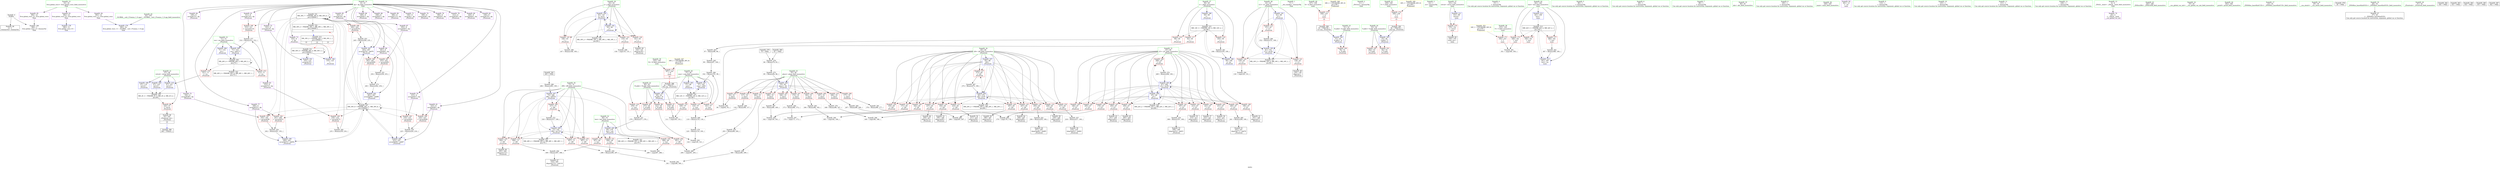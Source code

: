 digraph "SVFG" {
	label="SVFG";

	Node0x55ecd481b720 [shape=record,color=grey,label="{NodeID: 0\nNullPtr}"];
	Node0x55ecd481b720 -> Node0x55ecd4838600[style=solid];
	Node0x55ecd481b720 -> Node0x55ecd4841450[style=solid];
	Node0x55ecd4849830 [shape=record,color=grey,label="{NodeID: 277\n314 = Binary(313, 312, )\n}"];
	Node0x55ecd4849830 -> Node0x55ecd483cc80[style=solid];
	Node0x55ecd483c120 [shape=record,color=blue,label="{NodeID: 194\n63\<--147\nj\<--inc21\n_Z5solveiii\n}"];
	Node0x55ecd483c120 -> Node0x55ecd483e5a0[style=dashed];
	Node0x55ecd483c120 -> Node0x55ecd483e670[style=dashed];
	Node0x55ecd483c120 -> Node0x55ecd483e740[style=dashed];
	Node0x55ecd483c120 -> Node0x55ecd483bf80[style=dashed];
	Node0x55ecd483c120 -> Node0x55ecd483c120[style=dashed];
	Node0x55ecd483c120 -> Node0x55ecd485bbe0[style=dashed];
	Node0x55ecd4839460 [shape=record,color=red,label="{NodeID: 111\n292\<--55\n\<--place\n_Z5solveiii\n}"];
	Node0x55ecd4839460 -> Node0x55ecd4845fa0[style=solid];
	Node0x55ecd4837730 [shape=record,color=green,label="{NodeID: 28\n61\<--62\ni11\<--i11_field_insensitive\n_Z5solveiii\n}"];
	Node0x55ecd4837730 -> Node0x55ecd483e330[style=solid];
	Node0x55ecd4837730 -> Node0x55ecd483e400[style=solid];
	Node0x55ecd4837730 -> Node0x55ecd483e4d0[style=solid];
	Node0x55ecd4837730 -> Node0x55ecd4841d70[style=solid];
	Node0x55ecd4837730 -> Node0x55ecd483c1f0[style=solid];
	Node0x55ecd4873240 [shape=record,color=black,label="{NodeID: 388\n44 = PHI(357, )\n0th arg _Z5solveiii }"];
	Node0x55ecd4873240 -> Node0x55ecd4841550[style=solid];
	Node0x55ecd483f2a0 [shape=record,color=red,label="{NodeID: 139\n176\<--67\n\<--j31\n_Z5solveiii\n}"];
	Node0x55ecd483f2a0 -> Node0x55ecd484b930[style=solid];
	Node0x55ecd4839ea0 [shape=record,color=black,label="{NodeID: 56\n219\<--218\nidxprom63\<--add62\n_Z5solveiii\n}"];
	Node0x55ecd4845fa0 [shape=record,color=grey,label="{NodeID: 250\n293 = Binary(86, 292, )\n}"];
	Node0x55ecd4845fa0 -> Node0x55ecd484aa30[style=solid];
	Node0x55ecd4840960 [shape=record,color=red,label="{NodeID: 167\n253\<--252\n\<--arrayidx83\n_Z5solveiii\n}"];
	Node0x55ecd4840960 -> Node0x55ecd483cfd0[style=solid];
	Node0x55ecd483b560 [shape=record,color=purple,label="{NodeID: 84\n239\<--8\narrayidx75\<--dp\n_Z5solveiii\n}"];
	Node0x55ecd4815190 [shape=record,color=green,label="{NodeID: 1\n7\<--1\n__dso_handle\<--dummyObj\nGlob }"];
	Node0x55ecd48499b0 [shape=record,color=grey,label="{NodeID: 278\n84 = Binary(79, 83, )\n}"];
	Node0x55ecd48499b0 -> Node0x55ecd4849530[style=solid];
	Node0x55ecd483c1f0 [shape=record,color=blue,label="{NodeID: 195\n61\<--152\ni11\<--inc24\n_Z5solveiii\n}"];
	Node0x55ecd483c1f0 -> Node0x55ecd483e330[style=dashed];
	Node0x55ecd483c1f0 -> Node0x55ecd483e400[style=dashed];
	Node0x55ecd483c1f0 -> Node0x55ecd483e4d0[style=dashed];
	Node0x55ecd483c1f0 -> Node0x55ecd483c1f0[style=dashed];
	Node0x55ecd483c1f0 -> Node0x55ecd485aed0[style=dashed];
	Node0x55ecd4839530 [shape=record,color=red,label="{NodeID: 112\n299\<--55\n\<--place\n_Z5solveiii\n}"];
	Node0x55ecd4839530 -> Node0x55ecd483da50[style=solid];
	Node0x55ecd4837800 [shape=record,color=green,label="{NodeID: 29\n63\<--64\nj\<--j_field_insensitive\n_Z5solveiii\n}"];
	Node0x55ecd4837800 -> Node0x55ecd483e5a0[style=solid];
	Node0x55ecd4837800 -> Node0x55ecd483e670[style=solid];
	Node0x55ecd4837800 -> Node0x55ecd483e740[style=solid];
	Node0x55ecd4837800 -> Node0x55ecd483bf80[style=solid];
	Node0x55ecd4837800 -> Node0x55ecd483c120[style=solid];
	Node0x55ecd4873370 [shape=record,color=black,label="{NodeID: 389\n45 = PHI(358, )\n1st arg _Z5solveiii }"];
	Node0x55ecd4873370 -> Node0x55ecd4841620[style=solid];
	Node0x55ecd483f370 [shape=record,color=red,label="{NodeID: 140\n190\<--67\n\<--j31\n_Z5solveiii\n}"];
	Node0x55ecd483f370 -> Node0x55ecd4839a90[style=solid];
	Node0x55ecd4839f70 [shape=record,color=black,label="{NodeID: 57\n222\<--221\nidxprom65\<--\n_Z5solveiii\n}"];
	Node0x55ecd483cfd0 [shape=record,color=grey,label="{NodeID: 251\n254 = Binary(236, 253, )\n}"];
	Node0x55ecd483cfd0 -> Node0x55ecd4849230[style=solid];
	Node0x55ecd4840a30 [shape=record,color=red,label="{NodeID: 168\n262\<--261\n\<--arrayidx89\n_Z5solveiii\n}"];
	Node0x55ecd4840a30 -> Node0x55ecd4849230[style=solid];
	Node0x55ecd483b630 [shape=record,color=purple,label="{NodeID: 85\n243\<--8\narrayidx78\<--dp\n_Z5solveiii\n}"];
	Node0x55ecd483b630 -> Node0x55ecd4840890[style=solid];
	Node0x55ecd483b630 -> Node0x55ecd483c6d0[style=solid];
	Node0x55ecd4815530 [shape=record,color=green,label="{NodeID: 2\n11\<--1\n_ZSt3cin\<--dummyObj\nGlob }"];
	Node0x55ecd4849b30 [shape=record,color=grey,label="{NodeID: 279\n198 = Binary(197, 100, )\n}"];
	Node0x55ecd4849b30 -> Node0x55ecd4839c30[style=solid];
	Node0x55ecd483c2c0 [shape=record,color=blue,label="{NodeID: 196\n155\<--125\n\<--\n_Z5solveiii\n}"];
	Node0x55ecd483c2c0 -> Node0x55ecd485f8d0[style=dashed];
	Node0x55ecd4839600 [shape=record,color=red,label="{NodeID: 113\n101\<--57\n\<--sum\n_Z5solveiii\n}"];
	Node0x55ecd4839600 -> Node0x55ecd48487b0[style=solid];
	Node0x55ecd48378d0 [shape=record,color=green,label="{NodeID: 30\n65\<--66\ni26\<--i26_field_insensitive\n_Z5solveiii\n}"];
	Node0x55ecd48378d0 -> Node0x55ecd483e810[style=solid];
	Node0x55ecd48378d0 -> Node0x55ecd483e8e0[style=solid];
	Node0x55ecd48378d0 -> Node0x55ecd483e9b0[style=solid];
	Node0x55ecd48378d0 -> Node0x55ecd483ea80[style=solid];
	Node0x55ecd48378d0 -> Node0x55ecd483eb50[style=solid];
	Node0x55ecd48378d0 -> Node0x55ecd483ec20[style=solid];
	Node0x55ecd48378d0 -> Node0x55ecd483ecf0[style=solid];
	Node0x55ecd48378d0 -> Node0x55ecd483edc0[style=solid];
	Node0x55ecd48378d0 -> Node0x55ecd483ee90[style=solid];
	Node0x55ecd48378d0 -> Node0x55ecd483ef60[style=solid];
	Node0x55ecd48378d0 -> Node0x55ecd483f030[style=solid];
	Node0x55ecd48378d0 -> Node0x55ecd483f100[style=solid];
	Node0x55ecd48378d0 -> Node0x55ecd483c390[style=solid];
	Node0x55ecd48378d0 -> Node0x55ecd483c940[style=solid];
	Node0x55ecd48734b0 [shape=record,color=black,label="{NodeID: 390\n46 = PHI(359, )\n2nd arg _Z5solveiii }"];
	Node0x55ecd48734b0 -> Node0x55ecd48416f0[style=solid];
	Node0x55ecd483f440 [shape=record,color=red,label="{NodeID: 141\n197\<--67\n\<--j31\n_Z5solveiii\n}"];
	Node0x55ecd483f440 -> Node0x55ecd4849b30[style=solid];
	Node0x55ecd483a040 [shape=record,color=black,label="{NodeID: 58\n229\<--228\nidxprom69\<--\n_Z5solveiii\n}"];
	Node0x55ecd483d150 [shape=record,color=grey,label="{NodeID: 252\n256 = Binary(255, 100, )\n}"];
	Node0x55ecd483d150 -> Node0x55ecd483a520[style=solid];
	Node0x55ecd4840b00 [shape=record,color=red,label="{NodeID: 169\n312\<--311\n\<--arrayidx116\n_Z5solveiii\n}"];
	Node0x55ecd4840b00 -> Node0x55ecd4849830[style=solid];
	Node0x55ecd483b700 [shape=record,color=purple,label="{NodeID: 86\n249\<--8\narrayidx81\<--dp\n_Z5solveiii\n}"];
	Node0x55ecd481acc0 [shape=record,color=green,label="{NodeID: 3\n12\<--1\n.str\<--dummyObj\nGlob }"];
	Node0x55ecd4849cb0 [shape=record,color=grey,label="{NodeID: 280\n284 = Binary(283, 100, )\n}"];
	Node0x55ecd4849cb0 -> Node0x55ecd483cbb0[style=solid];
	Node0x55ecd483c390 [shape=record,color=blue,label="{NodeID: 197\n65\<--89\ni26\<--\n_Z5solveiii\n}"];
	Node0x55ecd483c390 -> Node0x55ecd483e810[style=dashed];
	Node0x55ecd483c390 -> Node0x55ecd483e8e0[style=dashed];
	Node0x55ecd483c390 -> Node0x55ecd483e9b0[style=dashed];
	Node0x55ecd483c390 -> Node0x55ecd483ea80[style=dashed];
	Node0x55ecd483c390 -> Node0x55ecd483eb50[style=dashed];
	Node0x55ecd483c390 -> Node0x55ecd483ec20[style=dashed];
	Node0x55ecd483c390 -> Node0x55ecd483ecf0[style=dashed];
	Node0x55ecd483c390 -> Node0x55ecd483edc0[style=dashed];
	Node0x55ecd483c390 -> Node0x55ecd483ee90[style=dashed];
	Node0x55ecd483c390 -> Node0x55ecd483ef60[style=dashed];
	Node0x55ecd483c390 -> Node0x55ecd483f030[style=dashed];
	Node0x55ecd483c390 -> Node0x55ecd483f100[style=dashed];
	Node0x55ecd483c390 -> Node0x55ecd483c940[style=dashed];
	Node0x55ecd483c390 -> Node0x55ecd485bcd0[style=dashed];
	Node0x55ecd48396d0 [shape=record,color=red,label="{NodeID: 114\n109\<--57\n\<--sum\n_Z5solveiii\n}"];
	Node0x55ecd48396d0 -> Node0x55ecd484ad30[style=solid];
	Node0x55ecd48379a0 [shape=record,color=green,label="{NodeID: 31\n67\<--68\nj31\<--j31_field_insensitive\n_Z5solveiii\n}"];
	Node0x55ecd48379a0 -> Node0x55ecd483f1d0[style=solid];
	Node0x55ecd48379a0 -> Node0x55ecd483f2a0[style=solid];
	Node0x55ecd48379a0 -> Node0x55ecd483f370[style=solid];
	Node0x55ecd48379a0 -> Node0x55ecd483f440[style=solid];
	Node0x55ecd48379a0 -> Node0x55ecd483f510[style=solid];
	Node0x55ecd48379a0 -> Node0x55ecd483f5e0[style=solid];
	Node0x55ecd48379a0 -> Node0x55ecd483f6b0[style=solid];
	Node0x55ecd48379a0 -> Node0x55ecd483f780[style=solid];
	Node0x55ecd48379a0 -> Node0x55ecd483f850[style=solid];
	Node0x55ecd48379a0 -> Node0x55ecd483f920[style=solid];
	Node0x55ecd48379a0 -> Node0x55ecd483f9f0[style=solid];
	Node0x55ecd48379a0 -> Node0x55ecd483fac0[style=solid];
	Node0x55ecd48379a0 -> Node0x55ecd483c460[style=solid];
	Node0x55ecd48379a0 -> Node0x55ecd483c870[style=solid];
	Node0x55ecd483f510 [shape=record,color=red,label="{NodeID: 142\n205\<--67\n\<--j31\n_Z5solveiii\n}"];
	Node0x55ecd483f510 -> Node0x55ecd484a8b0[style=solid];
	Node0x55ecd483a110 [shape=record,color=black,label="{NodeID: 59\n232\<--231\nidxprom71\<--\n_Z5solveiii\n}"];
	Node0x55ecd483d2d0 [shape=record,color=grey,label="{NodeID: 253\n245 = Binary(244, 235, )\n}"];
	Node0x55ecd483d2d0 -> Node0x55ecd483c6d0[style=solid];
	Node0x55ecd4840bd0 [shape=record,color=red,label="{NodeID: 170\n370\<--331\n\<--retval\nmain\n}"];
	Node0x55ecd4840bd0 -> Node0x55ecd483a930[style=solid];
	Node0x55ecd483b7d0 [shape=record,color=purple,label="{NodeID: 87\n252\<--8\narrayidx83\<--dp\n_Z5solveiii\n}"];
	Node0x55ecd483b7d0 -> Node0x55ecd4840960[style=solid];
	Node0x55ecd481a5b0 [shape=record,color=green,label="{NodeID: 4\n15\<--1\n\<--dummyObj\nCan only get source location for instruction, argument, global var or function.}"];
	Node0x55ecd4849e30 [shape=record,color=grey,label="{NodeID: 281\n178 = Binary(86, 177, )\n}"];
	Node0x55ecd4849e30 -> Node0x55ecd484b930[style=solid];
	Node0x55ecd483c460 [shape=record,color=blue,label="{NodeID: 198\n67\<--89\nj31\<--\n_Z5solveiii\n}"];
	Node0x55ecd483c460 -> Node0x55ecd483f1d0[style=dashed];
	Node0x55ecd483c460 -> Node0x55ecd483f2a0[style=dashed];
	Node0x55ecd483c460 -> Node0x55ecd483f370[style=dashed];
	Node0x55ecd483c460 -> Node0x55ecd483f440[style=dashed];
	Node0x55ecd483c460 -> Node0x55ecd483f510[style=dashed];
	Node0x55ecd483c460 -> Node0x55ecd483f5e0[style=dashed];
	Node0x55ecd483c460 -> Node0x55ecd483f6b0[style=dashed];
	Node0x55ecd483c460 -> Node0x55ecd483f780[style=dashed];
	Node0x55ecd483c460 -> Node0x55ecd483f850[style=dashed];
	Node0x55ecd483c460 -> Node0x55ecd483f920[style=dashed];
	Node0x55ecd483c460 -> Node0x55ecd483f9f0[style=dashed];
	Node0x55ecd483c460 -> Node0x55ecd483fac0[style=dashed];
	Node0x55ecd483c460 -> Node0x55ecd483c460[style=dashed];
	Node0x55ecd483c460 -> Node0x55ecd483c870[style=dashed];
	Node0x55ecd483c460 -> Node0x55ecd485c1d0[style=dashed];
	Node0x55ecd483dfa0 [shape=record,color=red,label="{NodeID: 115\n116\<--57\n\<--sum\n_Z5solveiii\n}"];
	Node0x55ecd483dfa0 -> Node0x55ecd4848ab0[style=solid];
	Node0x55ecd4837a70 [shape=record,color=green,label="{NodeID: 32\n69\<--70\nlest\<--lest_field_insensitive\n_Z5solveiii\n}"];
	Node0x55ecd4837a70 -> Node0x55ecd483fb90[style=solid];
	Node0x55ecd4837a70 -> Node0x55ecd483fc60[style=solid];
	Node0x55ecd4837a70 -> Node0x55ecd483fd30[style=solid];
	Node0x55ecd4837a70 -> Node0x55ecd483ca10[style=solid];
	Node0x55ecd483f5e0 [shape=record,color=red,label="{NodeID: 143\n213\<--67\n\<--j31\n_Z5solveiii\n}"];
	Node0x55ecd483f5e0 -> Node0x55ecd4839dd0[style=solid];
	Node0x55ecd483a1e0 [shape=record,color=black,label="{NodeID: 60\n238\<--237\nidxprom74\<--\n_Z5solveiii\n}"];
	Node0x55ecd483d450 [shape=record,color=grey,label="{NodeID: 254\n202 = Binary(201, 193, )\n}"];
	Node0x55ecd483d450 -> Node0x55ecd483c530[style=solid];
	Node0x55ecd4840ca0 [shape=record,color=red,label="{NodeID: 171\n350\<--333\n\<--T\nmain\n}"];
	Node0x55ecd4840ca0 -> Node0x55ecd484bc30[style=solid];
	Node0x55ecd483b8a0 [shape=record,color=purple,label="{NodeID: 88\n258\<--8\narrayidx87\<--dp\n_Z5solveiii\n}"];
	Node0x55ecd481a640 [shape=record,color=green,label="{NodeID: 5\n86\<--1\n\<--dummyObj\nCan only get source location for instruction, argument, global var or function.}"];
	Node0x55ecd4849fb0 [shape=record,color=grey,label="{NodeID: 282\n235 = Binary(236, 234, )\n}"];
	Node0x55ecd4849fb0 -> Node0x55ecd483d2d0[style=solid];
	Node0x55ecd483c530 [shape=record,color=blue,label="{NodeID: 199\n200\<--202\narrayidx53\<--add54\n_Z5solveiii\n}"];
	Node0x55ecd483c530 -> Node0x55ecd485e4d0[style=dashed];
	Node0x55ecd483e030 [shape=record,color=red,label="{NodeID: 116\n278\<--57\n\<--sum\n_Z5solveiii\n}"];
	Node0x55ecd483e030 -> Node0x55ecd4848f30[style=solid];
	Node0x55ecd4837b40 [shape=record,color=green,label="{NodeID: 33\n71\<--72\nres\<--res_field_insensitive\n_Z5solveiii\n}"];
	Node0x55ecd4837b40 -> Node0x55ecd483fe00[style=solid];
	Node0x55ecd4837b40 -> Node0x55ecd483fed0[style=solid];
	Node0x55ecd4837b40 -> Node0x55ecd483cae0[style=solid];
	Node0x55ecd4837b40 -> Node0x55ecd483cc80[style=solid];
	Node0x55ecd483f6b0 [shape=record,color=red,label="{NodeID: 144\n221\<--67\n\<--j31\n_Z5solveiii\n}"];
	Node0x55ecd483f6b0 -> Node0x55ecd4839f70[style=solid];
	Node0x55ecd483a2b0 [shape=record,color=black,label="{NodeID: 61\n242\<--241\nidxprom77\<--add76\n_Z5solveiii\n}"];
	Node0x55ecd483d5d0 [shape=record,color=grey,label="{NodeID: 255\n225 = Binary(224, 216, )\n}"];
	Node0x55ecd483d5d0 -> Node0x55ecd483c600[style=solid];
	Node0x55ecd4840d70 [shape=record,color=red,label="{NodeID: 172\n357\<--335\n\<--N\nmain\n|{<s0>10}}"];
	Node0x55ecd4840d70:s0 -> Node0x55ecd4873240[style=solid,color=red];
	Node0x55ecd483b970 [shape=record,color=purple,label="{NodeID: 89\n261\<--8\narrayidx89\<--dp\n_Z5solveiii\n}"];
	Node0x55ecd483b970 -> Node0x55ecd4840a30[style=solid];
	Node0x55ecd483b970 -> Node0x55ecd483c7a0[style=solid];
	Node0x55ecd481b110 [shape=record,color=green,label="{NodeID: 6\n89\<--1\n\<--dummyObj\nCan only get source location for instruction, argument, global var or function.}"];
	Node0x55ecd484a130 [shape=record,color=grey,label="{NodeID: 283\n184 = Binary(86, 183, )\n}"];
	Node0x55ecd484a130 -> Node0x55ecd484bab0[style=solid];
	Node0x55ecd483c600 [shape=record,color=blue,label="{NodeID: 200\n223\<--225\narrayidx66\<--add67\n_Z5solveiii\n}"];
	Node0x55ecd483c600 -> Node0x55ecd485e4d0[style=dashed];
	Node0x55ecd483e0c0 [shape=record,color=red,label="{NodeID: 117\n92\<--59\n\<--i\n_Z5solveiii\n}"];
	Node0x55ecd483e0c0 -> Node0x55ecd484b330[style=solid];
	Node0x55ecd4837c10 [shape=record,color=green,label="{NodeID: 34\n73\<--74\ni99\<--i99_field_insensitive\n_Z5solveiii\n}"];
	Node0x55ecd4837c10 -> Node0x55ecd483ffa0[style=solid];
	Node0x55ecd4837c10 -> Node0x55ecd4840070[style=solid];
	Node0x55ecd4837c10 -> Node0x55ecd4840140[style=solid];
	Node0x55ecd4837c10 -> Node0x55ecd4840210[style=solid];
	Node0x55ecd4837c10 -> Node0x55ecd48402e0[style=solid];
	Node0x55ecd4837c10 -> Node0x55ecd48403b0[style=solid];
	Node0x55ecd4837c10 -> Node0x55ecd483cbb0[style=solid];
	Node0x55ecd4837c10 -> Node0x55ecd483cd50[style=solid];
	Node0x55ecd48590d0 [shape=record,color=black,label="{NodeID: 311\nMR_30V_4 = PHI(MR_30V_5, MR_30V_3, )\npts\{100000 \}\n}"];
	Node0x55ecd48590d0 -> Node0x55ecd483c050[style=dashed];
	Node0x55ecd48590d0 -> Node0x55ecd483c2c0[style=dashed];
	Node0x55ecd48590d0 -> Node0x55ecd48590d0[style=dashed];
	Node0x55ecd483f780 [shape=record,color=red,label="{NodeID: 145\n231\<--67\n\<--j31\n_Z5solveiii\n}"];
	Node0x55ecd483f780 -> Node0x55ecd483a110[style=solid];
	Node0x55ecd483a380 [shape=record,color=black,label="{NodeID: 62\n248\<--247\nidxprom80\<--\n_Z5solveiii\n}"];
	Node0x55ecd483d750 [shape=record,color=grey,label="{NodeID: 256\n309 = Binary(307, 308, )\n}"];
	Node0x55ecd483d750 -> Node0x55ecd483a790[style=solid];
	Node0x55ecd4840e40 [shape=record,color=red,label="{NodeID: 173\n358\<--337\n\<--X\nmain\n|{<s0>10}}"];
	Node0x55ecd4840e40:s0 -> Node0x55ecd4873370[style=solid,color=red];
	Node0x55ecd483ba40 [shape=record,color=purple,label="{NodeID: 90\n306\<--8\narrayidx113\<--dp\n_Z5solveiii\n}"];
	Node0x55ecd481b1a0 [shape=record,color=green,label="{NodeID: 7\n98\<--1\n\<--dummyObj\nCan only get source location for instruction, argument, global var or function.}"];
	Node0x55ecd484a2b0 [shape=record,color=grey,label="{NodeID: 284\n152 = Binary(151, 100, )\n}"];
	Node0x55ecd484a2b0 -> Node0x55ecd483c1f0[style=solid];
	Node0x55ecd483c6d0 [shape=record,color=blue,label="{NodeID: 201\n243\<--245\narrayidx78\<--add79\n_Z5solveiii\n}"];
	Node0x55ecd483c6d0 -> Node0x55ecd4840960[style=dashed];
	Node0x55ecd483c6d0 -> Node0x55ecd4840a30[style=dashed];
	Node0x55ecd483c6d0 -> Node0x55ecd483c7a0[style=dashed];
	Node0x55ecd483e190 [shape=record,color=red,label="{NodeID: 118\n96\<--59\n\<--i\n_Z5solveiii\n}"];
	Node0x55ecd483e190 -> Node0x55ecd4848330[style=solid];
	Node0x55ecd4837ce0 [shape=record,color=green,label="{NodeID: 35\n80\<--81\nabs\<--abs_field_insensitive\n}"];
	Node0x55ecd48595d0 [shape=record,color=black,label="{NodeID: 312\nMR_30V_2 = PHI(MR_30V_3, MR_30V_1, )\npts\{100000 \}\n|{<s0>10|<s1>10|<s2>10}}"];
	Node0x55ecd48595d0:s0 -> Node0x55ecd483c2c0[style=dashed,color=red];
	Node0x55ecd48595d0:s1 -> Node0x55ecd48590d0[style=dashed,color=red];
	Node0x55ecd48595d0:s2 -> Node0x55ecd485d5d0[style=dashed,color=red];
	Node0x55ecd483f850 [shape=record,color=red,label="{NodeID: 146\n240\<--67\n\<--j31\n_Z5solveiii\n}"];
	Node0x55ecd483f850 -> Node0x55ecd484a430[style=solid];
	Node0x55ecd483a450 [shape=record,color=black,label="{NodeID: 63\n251\<--250\nidxprom82\<--\n_Z5solveiii\n}"];
	Node0x55ecd483d8d0 [shape=record,color=grey,label="{NodeID: 257\n218 = Binary(217, 100, )\n}"];
	Node0x55ecd483d8d0 -> Node0x55ecd4839ea0[style=solid];
	Node0x55ecd4840f10 [shape=record,color=red,label="{NodeID: 174\n359\<--339\n\<--Y\nmain\n|{<s0>10}}"];
	Node0x55ecd4840f10:s0 -> Node0x55ecd48734b0[style=solid,color=red];
	Node0x55ecd483bb10 [shape=record,color=purple,label="{NodeID: 91\n311\<--8\narrayidx116\<--dp\n_Z5solveiii\n}"];
	Node0x55ecd483bb10 -> Node0x55ecd4840b00[style=solid];
	Node0x55ecd4815370 [shape=record,color=green,label="{NodeID: 8\n100\<--1\n\<--dummyObj\nCan only get source location for instruction, argument, global var or function.}"];
	Node0x55ecd484a430 [shape=record,color=grey,label="{NodeID: 285\n241 = Binary(240, 100, )\n}"];
	Node0x55ecd484a430 -> Node0x55ecd483a2b0[style=solid];
	Node0x55ecd483c7a0 [shape=record,color=blue,label="{NodeID: 202\n261\<--263\narrayidx89\<--add90\n_Z5solveiii\n}"];
	Node0x55ecd483c7a0 -> Node0x55ecd485e4d0[style=dashed];
	Node0x55ecd483e260 [shape=record,color=red,label="{NodeID: 119\n105\<--59\n\<--i\n_Z5solveiii\n}"];
	Node0x55ecd483e260 -> Node0x55ecd483ded0[style=solid];
	Node0x55ecd4837db0 [shape=record,color=green,label="{NodeID: 36\n328\<--329\nmain\<--main_field_insensitive\n}"];
	Node0x55ecd4859ad0 [shape=record,color=black,label="{NodeID: 313\nMR_42V_3 = PHI(MR_42V_4, MR_42V_2, )\npts\{342 \}\n}"];
	Node0x55ecd4859ad0 -> Node0x55ecd4840fe0[style=dashed];
	Node0x55ecd4859ad0 -> Node0x55ecd48410b0[style=dashed];
	Node0x55ecd4859ad0 -> Node0x55ecd4841180[style=dashed];
	Node0x55ecd4859ad0 -> Node0x55ecd4843f60[style=dashed];
	Node0x55ecd483f920 [shape=record,color=red,label="{NodeID: 147\n250\<--67\n\<--j31\n_Z5solveiii\n}"];
	Node0x55ecd483f920 -> Node0x55ecd483a450[style=solid];
	Node0x55ecd483a520 [shape=record,color=black,label="{NodeID: 64\n257\<--256\nidxprom86\<--add85\n_Z5solveiii\n}"];
	Node0x55ecd483da50 [shape=record,color=grey,label="{NodeID: 258\n300 = Binary(86, 299, )\n}"];
	Node0x55ecd483da50 -> Node0x55ecd484aeb0[style=solid];
	Node0x55ecd4840fe0 [shape=record,color=red,label="{NodeID: 175\n349\<--341\n\<--test\nmain\n}"];
	Node0x55ecd4840fe0 -> Node0x55ecd484bc30[style=solid];
	Node0x55ecd483bbe0 [shape=record,color=purple,label="{NodeID: 92\n361\<--12\n\<--.str\nmain\n}"];
	Node0x55ecd4815400 [shape=record,color=green,label="{NodeID: 9\n114\<--1\n\<--dummyObj\nCan only get source location for instruction, argument, global var or function.}"];
	Node0x55ecd484a5b0 [shape=record,color=grey,label="{NodeID: 286\n147 = Binary(146, 100, )\n}"];
	Node0x55ecd484a5b0 -> Node0x55ecd483c120[style=solid];
	Node0x55ecd483c870 [shape=record,color=blue,label="{NodeID: 203\n67\<--269\nj31\<--inc94\n_Z5solveiii\n}"];
	Node0x55ecd483c870 -> Node0x55ecd483f1d0[style=dashed];
	Node0x55ecd483c870 -> Node0x55ecd483f2a0[style=dashed];
	Node0x55ecd483c870 -> Node0x55ecd483f370[style=dashed];
	Node0x55ecd483c870 -> Node0x55ecd483f440[style=dashed];
	Node0x55ecd483c870 -> Node0x55ecd483f510[style=dashed];
	Node0x55ecd483c870 -> Node0x55ecd483f5e0[style=dashed];
	Node0x55ecd483c870 -> Node0x55ecd483f6b0[style=dashed];
	Node0x55ecd483c870 -> Node0x55ecd483f780[style=dashed];
	Node0x55ecd483c870 -> Node0x55ecd483f850[style=dashed];
	Node0x55ecd483c870 -> Node0x55ecd483f920[style=dashed];
	Node0x55ecd483c870 -> Node0x55ecd483f9f0[style=dashed];
	Node0x55ecd483c870 -> Node0x55ecd483fac0[style=dashed];
	Node0x55ecd483c870 -> Node0x55ecd483c460[style=dashed];
	Node0x55ecd483c870 -> Node0x55ecd483c870[style=dashed];
	Node0x55ecd483c870 -> Node0x55ecd485c1d0[style=dashed];
	Node0x55ecd483e330 [shape=record,color=red,label="{NodeID: 120\n129\<--61\n\<--i11\n_Z5solveiii\n}"];
	Node0x55ecd483e330 -> Node0x55ecd484b1b0[style=solid];
	Node0x55ecd4837e80 [shape=record,color=green,label="{NodeID: 37\n331\<--332\nretval\<--retval_field_insensitive\nmain\n}"];
	Node0x55ecd4837e80 -> Node0x55ecd4840bd0[style=solid];
	Node0x55ecd4837e80 -> Node0x55ecd483cef0[style=solid];
	Node0x55ecd4859fd0 [shape=record,color=black,label="{NodeID: 314\nMR_12V_3 = PHI(MR_12V_4, MR_12V_2, )\npts\{58 \}\n}"];
	Node0x55ecd4859fd0 -> Node0x55ecd4839600[style=dashed];
	Node0x55ecd4859fd0 -> Node0x55ecd48396d0[style=dashed];
	Node0x55ecd4859fd0 -> Node0x55ecd483dfa0[style=dashed];
	Node0x55ecd4859fd0 -> Node0x55ecd483e030[style=dashed];
	Node0x55ecd4859fd0 -> Node0x55ecd4841a30[style=dashed];
	Node0x55ecd483f9f0 [shape=record,color=red,label="{NodeID: 148\n259\<--67\n\<--j31\n_Z5solveiii\n}"];
	Node0x55ecd483f9f0 -> Node0x55ecd483a5f0[style=solid];
	Node0x55ecd483a5f0 [shape=record,color=black,label="{NodeID: 65\n260\<--259\nidxprom88\<--\n_Z5solveiii\n}"];
	Node0x55ecd483dbd0 [shape=record,color=grey,label="{NodeID: 259\n298 = Binary(296, 297, )\n}"];
	Node0x55ecd483dbd0 -> Node0x55ecd484aeb0[style=solid];
	Node0x55ecd48410b0 [shape=record,color=red,label="{NodeID: 176\n356\<--341\n\<--test\nmain\n}"];
	Node0x55ecd483bcb0 [shape=record,color=purple,label="{NodeID: 93\n382\<--14\nllvm.global_ctors_0\<--llvm.global_ctors\nGlob }"];
	Node0x55ecd483bcb0 -> Node0x55ecd4841250[style=solid];
	Node0x55ecd48195b0 [shape=record,color=green,label="{NodeID: 10\n125\<--1\n\<--dummyObj\nCan only get source location for instruction, argument, global var or function.}"];
	Node0x55ecd484a730 [shape=record,color=grey,label="{NodeID: 287\n161 = Binary(86, 160, )\n}"];
	Node0x55ecd484a730 -> Node0x55ecd484bdb0[style=solid];
	Node0x55ecd483c940 [shape=record,color=blue,label="{NodeID: 204\n65\<--274\ni26\<--inc97\n_Z5solveiii\n}"];
	Node0x55ecd483c940 -> Node0x55ecd483e810[style=dashed];
	Node0x55ecd483c940 -> Node0x55ecd483e8e0[style=dashed];
	Node0x55ecd483c940 -> Node0x55ecd483e9b0[style=dashed];
	Node0x55ecd483c940 -> Node0x55ecd483ea80[style=dashed];
	Node0x55ecd483c940 -> Node0x55ecd483eb50[style=dashed];
	Node0x55ecd483c940 -> Node0x55ecd483ec20[style=dashed];
	Node0x55ecd483c940 -> Node0x55ecd483ecf0[style=dashed];
	Node0x55ecd483c940 -> Node0x55ecd483edc0[style=dashed];
	Node0x55ecd483c940 -> Node0x55ecd483ee90[style=dashed];
	Node0x55ecd483c940 -> Node0x55ecd483ef60[style=dashed];
	Node0x55ecd483c940 -> Node0x55ecd483f030[style=dashed];
	Node0x55ecd483c940 -> Node0x55ecd483f100[style=dashed];
	Node0x55ecd483c940 -> Node0x55ecd483c940[style=dashed];
	Node0x55ecd483c940 -> Node0x55ecd485bcd0[style=dashed];
	Node0x55ecd483e400 [shape=record,color=red,label="{NodeID: 121\n138\<--61\n\<--i11\n_Z5solveiii\n}"];
	Node0x55ecd483e400 -> Node0x55ecd4839820[style=solid];
	Node0x55ecd4837f50 [shape=record,color=green,label="{NodeID: 38\n333\<--334\nT\<--T_field_insensitive\nmain\n}"];
	Node0x55ecd4837f50 -> Node0x55ecd4840ca0[style=solid];
	Node0x55ecd485a4d0 [shape=record,color=black,label="{NodeID: 315\nMR_14V_3 = PHI(MR_14V_4, MR_14V_2, )\npts\{60 \}\n}"];
	Node0x55ecd485a4d0 -> Node0x55ecd483e0c0[style=dashed];
	Node0x55ecd485a4d0 -> Node0x55ecd483e190[style=dashed];
	Node0x55ecd485a4d0 -> Node0x55ecd483e260[style=dashed];
	Node0x55ecd485a4d0 -> Node0x55ecd4841b00[style=dashed];
	Node0x55ecd483fac0 [shape=record,color=red,label="{NodeID: 149\n268\<--67\n\<--j31\n_Z5solveiii\n}"];
	Node0x55ecd483fac0 -> Node0x55ecd48493b0[style=solid];
	Node0x55ecd483a6c0 [shape=record,color=black,label="{NodeID: 66\n305\<--304\nidxprom112\<--\n_Z5solveiii\n}"];
	Node0x55ecd483dd50 [shape=record,color=grey,label="{NodeID: 260\n207 = Binary(86, 206, )\n}"];
	Node0x55ecd483dd50 -> Node0x55ecd484a8b0[style=solid];
	Node0x55ecd4841180 [shape=record,color=red,label="{NodeID: 177\n366\<--341\n\<--test\nmain\n}"];
	Node0x55ecd4841180 -> Node0x55ecd48481b0[style=solid];
	Node0x55ecd483bdb0 [shape=record,color=purple,label="{NodeID: 94\n383\<--14\nllvm.global_ctors_1\<--llvm.global_ctors\nGlob }"];
	Node0x55ecd483bdb0 -> Node0x55ecd4841350[style=solid];
	Node0x55ecd4819640 [shape=record,color=green,label="{NodeID: 11\n131\<--1\n\<--dummyObj\nCan only get source location for instruction, argument, global var or function.}"];
	Node0x55ecd484a8b0 [shape=record,color=grey,label="{NodeID: 288\n208 = cmp(205, 207, )\n}"];
	Node0x55ecd483ca10 [shape=record,color=blue,label="{NodeID: 205\n69\<--279\nlest\<--sub\n_Z5solveiii\n}"];
	Node0x55ecd483ca10 -> Node0x55ecd483fb90[style=dashed];
	Node0x55ecd483ca10 -> Node0x55ecd483fc60[style=dashed];
	Node0x55ecd483ca10 -> Node0x55ecd483fd30[style=dashed];
	Node0x55ecd483ca10 -> Node0x55ecd485c6d0[style=dashed];
	Node0x55ecd483e4d0 [shape=record,color=red,label="{NodeID: 122\n151\<--61\n\<--i11\n_Z5solveiii\n}"];
	Node0x55ecd483e4d0 -> Node0x55ecd484a2b0[style=solid];
	Node0x55ecd4838020 [shape=record,color=green,label="{NodeID: 39\n335\<--336\nN\<--N_field_insensitive\nmain\n}"];
	Node0x55ecd4838020 -> Node0x55ecd4840d70[style=solid];
	Node0x55ecd485a9d0 [shape=record,color=black,label="{NodeID: 316\nMR_2V_3 = PHI(MR_2V_5, MR_2V_2, MR_2V_4, )\npts\{48 \}\n}"];
	Node0x55ecd485a9d0 -> Node0x55ecd4838800[style=dashed];
	Node0x55ecd483fb90 [shape=record,color=red,label="{NodeID: 150\n288\<--69\n\<--lest\n_Z5solveiii\n}"];
	Node0x55ecd483fb90 -> Node0x55ecd484abb0[style=solid];
	Node0x55ecd483a790 [shape=record,color=black,label="{NodeID: 67\n310\<--309\nidxprom115\<--sub114\n_Z5solveiii\n}"];
	Node0x55ecd483ded0 [shape=record,color=grey,label="{NodeID: 261\n106 = Binary(105, 100, )\n}"];
	Node0x55ecd483ded0 -> Node0x55ecd4841b00[style=solid];
	Node0x55ecd4841250 [shape=record,color=blue,label="{NodeID: 178\n382\<--15\nllvm.global_ctors_0\<--\nGlob }"];
	Node0x55ecd483beb0 [shape=record,color=purple,label="{NodeID: 95\n384\<--14\nllvm.global_ctors_2\<--llvm.global_ctors\nGlob }"];
	Node0x55ecd483beb0 -> Node0x55ecd4841450[style=solid];
	Node0x55ecd48196d0 [shape=record,color=green,label="{NodeID: 12\n236\<--1\n\<--dummyObj\nCan only get source location for instruction, argument, global var or function.}"];
	Node0x55ecd484aa30 [shape=record,color=grey,label="{NodeID: 289\n294 = cmp(291, 293, )\n}"];
	Node0x55ecd483cae0 [shape=record,color=blue,label="{NodeID: 206\n71\<--114\nres\<--\n_Z5solveiii\n}"];
	Node0x55ecd483cae0 -> Node0x55ecd48568d0[style=dashed];
	Node0x55ecd483e5a0 [shape=record,color=red,label="{NodeID: 123\n135\<--63\n\<--j\n_Z5solveiii\n}"];
	Node0x55ecd483e5a0 -> Node0x55ecd484b7b0[style=solid];
	Node0x55ecd48380f0 [shape=record,color=green,label="{NodeID: 40\n337\<--338\nX\<--X_field_insensitive\nmain\n}"];
	Node0x55ecd48380f0 -> Node0x55ecd4840e40[style=solid];
	Node0x55ecd485aed0 [shape=record,color=black,label="{NodeID: 317\nMR_16V_2 = PHI(MR_16V_4, MR_16V_1, MR_16V_1, )\npts\{62 \}\n}"];
	Node0x55ecd483fc60 [shape=record,color=red,label="{NodeID: 151\n296\<--69\n\<--lest\n_Z5solveiii\n}"];
	Node0x55ecd483fc60 -> Node0x55ecd483dbd0[style=solid];
	Node0x55ecd483a860 [shape=record,color=black,label="{NodeID: 68\n43\<--324\n_Z5solveiii_ret\<--\n_Z5solveiii\n|{<s0>10}}"];
	Node0x55ecd483a860:s0 -> Node0x55ecd4872fb0[style=solid,color=blue];
	Node0x55ecd48481b0 [shape=record,color=grey,label="{NodeID: 262\n367 = Binary(366, 100, )\n}"];
	Node0x55ecd48481b0 -> Node0x55ecd4843f60[style=solid];
	Node0x55ecd4841350 [shape=record,color=blue,label="{NodeID: 179\n383\<--16\nllvm.global_ctors_1\<--_GLOBAL__sub_I_Fumiya_1_0.cpp\nGlob }"];
	Node0x55ecd4838800 [shape=record,color=red,label="{NodeID: 96\n324\<--47\n\<--retval\n_Z5solveiii\n}"];
	Node0x55ecd4838800 -> Node0x55ecd483a860[style=solid];
	Node0x55ecd4818a20 [shape=record,color=green,label="{NodeID: 13\n4\<--6\n_ZStL8__ioinit\<--_ZStL8__ioinit_field_insensitive\nGlob }"];
	Node0x55ecd4818a20 -> Node0x55ecd483aa00[style=solid];
	Node0x55ecd484abb0 [shape=record,color=grey,label="{NodeID: 290\n289 = cmp(287, 288, )\n}"];
	Node0x55ecd483cbb0 [shape=record,color=blue,label="{NodeID: 207\n73\<--284\ni99\<--add101\n_Z5solveiii\n}"];
	Node0x55ecd483cbb0 -> Node0x55ecd483ffa0[style=dashed];
	Node0x55ecd483cbb0 -> Node0x55ecd4840070[style=dashed];
	Node0x55ecd483cbb0 -> Node0x55ecd4840140[style=dashed];
	Node0x55ecd483cbb0 -> Node0x55ecd4840210[style=dashed];
	Node0x55ecd483cbb0 -> Node0x55ecd48402e0[style=dashed];
	Node0x55ecd483cbb0 -> Node0x55ecd48403b0[style=dashed];
	Node0x55ecd483cbb0 -> Node0x55ecd483cd50[style=dashed];
	Node0x55ecd483cbb0 -> Node0x55ecd485d0d0[style=dashed];
	Node0x55ecd483e670 [shape=record,color=red,label="{NodeID: 124\n141\<--63\n\<--j\n_Z5solveiii\n}"];
	Node0x55ecd483e670 -> Node0x55ecd48398f0[style=solid];
	Node0x55ecd48381c0 [shape=record,color=green,label="{NodeID: 41\n339\<--340\nY\<--Y_field_insensitive\nmain\n}"];
	Node0x55ecd48381c0 -> Node0x55ecd4840f10[style=solid];
	Node0x55ecd485bbe0 [shape=record,color=black,label="{NodeID: 318\nMR_18V_2 = PHI(MR_18V_3, MR_18V_1, MR_18V_1, )\npts\{64 \}\n}"];
	Node0x55ecd483fd30 [shape=record,color=red,label="{NodeID: 152\n307\<--69\n\<--lest\n_Z5solveiii\n}"];
	Node0x55ecd483fd30 -> Node0x55ecd483d750[style=solid];
	Node0x55ecd483a930 [shape=record,color=black,label="{NodeID: 69\n330\<--370\nmain_ret\<--\nmain\n}"];
	Node0x55ecd4848330 [shape=record,color=grey,label="{NodeID: 263\n97 = Binary(98, 96, )\n}"];
	Node0x55ecd4848330 -> Node0x55ecd4848630[style=solid];
	Node0x55ecd4841450 [shape=record,color=blue, style = dotted,label="{NodeID: 180\n384\<--3\nllvm.global_ctors_2\<--dummyVal\nGlob }"];
	Node0x55ecd48388d0 [shape=record,color=red,label="{NodeID: 97\n110\<--49\n\<--N.addr\n_Z5solveiii\n}"];
	Node0x55ecd48388d0 -> Node0x55ecd484ad30[style=solid];
	Node0x55ecd4818ab0 [shape=record,color=green,label="{NodeID: 14\n8\<--10\ndp\<--dp_field_insensitive\nGlob }"];
	Node0x55ecd4818ab0 -> Node0x55ecd483aad0[style=solid];
	Node0x55ecd4818ab0 -> Node0x55ecd483aba0[style=solid];
	Node0x55ecd4818ab0 -> Node0x55ecd483ac70[style=solid];
	Node0x55ecd4818ab0 -> Node0x55ecd483ad40[style=solid];
	Node0x55ecd4818ab0 -> Node0x55ecd483ae10[style=solid];
	Node0x55ecd4818ab0 -> Node0x55ecd483aee0[style=solid];
	Node0x55ecd4818ab0 -> Node0x55ecd483afb0[style=solid];
	Node0x55ecd4818ab0 -> Node0x55ecd483b080[style=solid];
	Node0x55ecd4818ab0 -> Node0x55ecd483b150[style=solid];
	Node0x55ecd4818ab0 -> Node0x55ecd483b220[style=solid];
	Node0x55ecd4818ab0 -> Node0x55ecd483b2f0[style=solid];
	Node0x55ecd4818ab0 -> Node0x55ecd483b3c0[style=solid];
	Node0x55ecd4818ab0 -> Node0x55ecd483b490[style=solid];
	Node0x55ecd4818ab0 -> Node0x55ecd483b560[style=solid];
	Node0x55ecd4818ab0 -> Node0x55ecd483b630[style=solid];
	Node0x55ecd4818ab0 -> Node0x55ecd483b700[style=solid];
	Node0x55ecd4818ab0 -> Node0x55ecd483b7d0[style=solid];
	Node0x55ecd4818ab0 -> Node0x55ecd483b8a0[style=solid];
	Node0x55ecd4818ab0 -> Node0x55ecd483b970[style=solid];
	Node0x55ecd4818ab0 -> Node0x55ecd483ba40[style=solid];
	Node0x55ecd4818ab0 -> Node0x55ecd483bb10[style=solid];
	Node0x55ecd484ad30 [shape=record,color=grey,label="{NodeID: 291\n111 = cmp(109, 110, )\n}"];
	Node0x55ecd483cc80 [shape=record,color=blue,label="{NodeID: 208\n71\<--314\nres\<--add117\n_Z5solveiii\n}"];
	Node0x55ecd483cc80 -> Node0x55ecd48568d0[style=dashed];
	Node0x55ecd483e740 [shape=record,color=red,label="{NodeID: 125\n146\<--63\n\<--j\n_Z5solveiii\n}"];
	Node0x55ecd483e740 -> Node0x55ecd484a5b0[style=solid];
	Node0x55ecd4838290 [shape=record,color=green,label="{NodeID: 42\n341\<--342\ntest\<--test_field_insensitive\nmain\n}"];
	Node0x55ecd4838290 -> Node0x55ecd4840fe0[style=solid];
	Node0x55ecd4838290 -> Node0x55ecd48410b0[style=solid];
	Node0x55ecd4838290 -> Node0x55ecd4841180[style=solid];
	Node0x55ecd4838290 -> Node0x55ecd4843e90[style=solid];
	Node0x55ecd4838290 -> Node0x55ecd4843f60[style=solid];
	Node0x55ecd485bcd0 [shape=record,color=black,label="{NodeID: 319\nMR_20V_2 = PHI(MR_20V_4, MR_20V_1, MR_20V_1, )\npts\{66 \}\n}"];
	Node0x55ecd483fe00 [shape=record,color=red,label="{NodeID: 153\n313\<--71\n\<--res\n_Z5solveiii\n}"];
	Node0x55ecd483fe00 -> Node0x55ecd4849830[style=solid];
	Node0x55ecd483aa00 [shape=record,color=purple,label="{NodeID: 70\n25\<--4\n\<--_ZStL8__ioinit\n__cxx_global_var_init\n}"];
	Node0x55ecd4861530 [shape=record,color=yellow,style=double,label="{NodeID: 347\n36V_1 = ENCHI(MR_36V_0)\npts\{336 \}\nFun[main]}"];
	Node0x55ecd4861530 -> Node0x55ecd4840d70[style=dashed];
	Node0x55ecd48484b0 [shape=record,color=grey,label="{NodeID: 264\n173 = Binary(86, 172, )\n}"];
	Node0x55ecd48484b0 -> Node0x55ecd484b630[style=solid];
	Node0x55ecd4841550 [shape=record,color=blue,label="{NodeID: 181\n49\<--44\nN.addr\<--N\n_Z5solveiii\n}"];
	Node0x55ecd4841550 -> Node0x55ecd48388d0[style=dashed];
	Node0x55ecd4841550 -> Node0x55ecd48389a0[style=dashed];
	Node0x55ecd4841550 -> Node0x55ecd4838a70[style=dashed];
	Node0x55ecd48389a0 [shape=record,color=red,label="{NodeID: 98\n121\<--49\n\<--N.addr\n_Z5solveiii\n}"];
	Node0x55ecd48389a0 -> Node0x55ecd484b030[style=solid];
	Node0x55ecd4818b80 [shape=record,color=green,label="{NodeID: 15\n14\<--18\nllvm.global_ctors\<--llvm.global_ctors_field_insensitive\nGlob }"];
	Node0x55ecd4818b80 -> Node0x55ecd483bcb0[style=solid];
	Node0x55ecd4818b80 -> Node0x55ecd483bdb0[style=solid];
	Node0x55ecd4818b80 -> Node0x55ecd483beb0[style=solid];
	Node0x55ecd484aeb0 [shape=record,color=grey,label="{NodeID: 292\n301 = cmp(298, 300, )\n}"];
	Node0x55ecd483cd50 [shape=record,color=blue,label="{NodeID: 209\n73\<--318\ni99\<--inc119\n_Z5solveiii\n}"];
	Node0x55ecd483cd50 -> Node0x55ecd483ffa0[style=dashed];
	Node0x55ecd483cd50 -> Node0x55ecd4840070[style=dashed];
	Node0x55ecd483cd50 -> Node0x55ecd4840140[style=dashed];
	Node0x55ecd483cd50 -> Node0x55ecd4840210[style=dashed];
	Node0x55ecd483cd50 -> Node0x55ecd48402e0[style=dashed];
	Node0x55ecd483cd50 -> Node0x55ecd48403b0[style=dashed];
	Node0x55ecd483cd50 -> Node0x55ecd483cd50[style=dashed];
	Node0x55ecd483cd50 -> Node0x55ecd485d0d0[style=dashed];
	Node0x55ecd483e810 [shape=record,color=red,label="{NodeID: 126\n159\<--65\n\<--i26\n_Z5solveiii\n}"];
	Node0x55ecd483e810 -> Node0x55ecd484bdb0[style=solid];
	Node0x55ecd4838360 [shape=record,color=green,label="{NodeID: 43\n345\<--346\n_ZNSirsERi\<--_ZNSirsERi_field_insensitive\n}"];
	Node0x55ecd485c1d0 [shape=record,color=black,label="{NodeID: 320\nMR_22V_2 = PHI(MR_22V_3, MR_22V_1, MR_22V_1, )\npts\{68 \}\n}"];
	Node0x55ecd483fed0 [shape=record,color=red,label="{NodeID: 154\n321\<--71\n\<--res\n_Z5solveiii\n}"];
	Node0x55ecd483fed0 -> Node0x55ecd483ce20[style=solid];
	Node0x55ecd483aad0 [shape=record,color=purple,label="{NodeID: 71\n140\<--8\narrayidx\<--dp\n_Z5solveiii\n}"];
	Node0x55ecd4861640 [shape=record,color=yellow,style=double,label="{NodeID: 348\n38V_1 = ENCHI(MR_38V_0)\npts\{338 \}\nFun[main]}"];
	Node0x55ecd4861640 -> Node0x55ecd4840e40[style=dashed];
	Node0x55ecd4848630 [shape=record,color=grey,label="{NodeID: 265\n99 = Binary(97, 100, )\n}"];
	Node0x55ecd4848630 -> Node0x55ecd48487b0[style=solid];
	Node0x55ecd4841620 [shape=record,color=blue,label="{NodeID: 182\n51\<--45\nX.addr\<--X\n_Z5solveiii\n}"];
	Node0x55ecd4841620 -> Node0x55ecd4838b40[style=dashed];
	Node0x55ecd4838a70 [shape=record,color=red,label="{NodeID: 99\n277\<--49\n\<--N.addr\n_Z5solveiii\n}"];
	Node0x55ecd4838a70 -> Node0x55ecd4848f30[style=solid];
	Node0x55ecd4818c50 [shape=record,color=green,label="{NodeID: 16\n19\<--20\n__cxx_global_var_init\<--__cxx_global_var_init_field_insensitive\n}"];
	Node0x55ecd484b030 [shape=record,color=grey,label="{NodeID: 293\n122 = cmp(120, 121, )\n}"];
	Node0x55ecd483ce20 [shape=record,color=blue,label="{NodeID: 210\n47\<--321\nretval\<--\n_Z5solveiii\n}"];
	Node0x55ecd483ce20 -> Node0x55ecd485a9d0[style=dashed];
	Node0x55ecd483e8e0 [shape=record,color=red,label="{NodeID: 127\n171\<--65\n\<--i26\n_Z5solveiii\n}"];
	Node0x55ecd483e8e0 -> Node0x55ecd484b630[style=solid];
	Node0x55ecd4838430 [shape=record,color=green,label="{NodeID: 44\n363\<--364\nprintf\<--printf_field_insensitive\n}"];
	Node0x55ecd485c6d0 [shape=record,color=black,label="{NodeID: 321\nMR_24V_2 = PHI(MR_24V_3, MR_24V_1, MR_24V_1, )\npts\{70 \}\n}"];
	Node0x55ecd483ffa0 [shape=record,color=red,label="{NodeID: 155\n287\<--73\n\<--i99\n_Z5solveiii\n}"];
	Node0x55ecd483ffa0 -> Node0x55ecd484abb0[style=solid];
	Node0x55ecd483aba0 [shape=record,color=purple,label="{NodeID: 72\n143\<--8\narrayidx19\<--dp\n_Z5solveiii\n}"];
	Node0x55ecd483aba0 -> Node0x55ecd483c050[style=solid];
	Node0x55ecd4861720 [shape=record,color=yellow,style=double,label="{NodeID: 349\n40V_1 = ENCHI(MR_40V_0)\npts\{340 \}\nFun[main]}"];
	Node0x55ecd4861720 -> Node0x55ecd4840f10[style=dashed];
	Node0x55ecd48487b0 [shape=record,color=grey,label="{NodeID: 266\n102 = Binary(101, 99, )\n}"];
	Node0x55ecd48487b0 -> Node0x55ecd4841a30[style=solid];
	Node0x55ecd48416f0 [shape=record,color=blue,label="{NodeID: 183\n53\<--46\nY.addr\<--Y\n_Z5solveiii\n}"];
	Node0x55ecd48416f0 -> Node0x55ecd4838c10[style=dashed];
	Node0x55ecd48416f0 -> Node0x55ecd4838ce0[style=dashed];
	Node0x55ecd4838b40 [shape=record,color=red,label="{NodeID: 100\n78\<--51\n\<--X.addr\n_Z5solveiii\n}"];
	Node0x55ecd4819f30 [shape=record,color=green,label="{NodeID: 17\n23\<--24\n_ZNSt8ios_base4InitC1Ev\<--_ZNSt8ios_base4InitC1Ev_field_insensitive\n}"];
	Node0x55ecd484b1b0 [shape=record,color=grey,label="{NodeID: 294\n130 = cmp(129, 131, )\n}"];
	Node0x55ecd483cef0 [shape=record,color=blue,label="{NodeID: 211\n331\<--89\nretval\<--\nmain\n}"];
	Node0x55ecd483cef0 -> Node0x55ecd4840bd0[style=dashed];
	Node0x55ecd483e9b0 [shape=record,color=red,label="{NodeID: 128\n182\<--65\n\<--i26\n_Z5solveiii\n}"];
	Node0x55ecd483e9b0 -> Node0x55ecd484bab0[style=solid];
	Node0x55ecd4838500 [shape=record,color=green,label="{NodeID: 45\n16\<--378\n_GLOBAL__sub_I_Fumiya_1_0.cpp\<--_GLOBAL__sub_I_Fumiya_1_0.cpp_field_insensitive\n}"];
	Node0x55ecd4838500 -> Node0x55ecd4841350[style=solid];
	Node0x55ecd485cbd0 [shape=record,color=black,label="{NodeID: 322\nMR_26V_2 = PHI(MR_26V_4, MR_26V_1, MR_26V_1, )\npts\{72 \}\n}"];
	Node0x55ecd4840070 [shape=record,color=red,label="{NodeID: 156\n291\<--73\n\<--i99\n_Z5solveiii\n}"];
	Node0x55ecd4840070 -> Node0x55ecd484aa30[style=solid];
	Node0x55ecd483ac70 [shape=record,color=purple,label="{NodeID: 73\n155\<--8\n\<--dp\n_Z5solveiii\n}"];
	Node0x55ecd483ac70 -> Node0x55ecd483c2c0[style=solid];
	Node0x55ecd4848930 [shape=record,color=grey,label="{NodeID: 267\n274 = Binary(273, 100, )\n}"];
	Node0x55ecd4848930 -> Node0x55ecd483c940[style=solid];
	Node0x55ecd48417c0 [shape=record,color=blue,label="{NodeID: 184\n55\<--85\nplace\<--div\n_Z5solveiii\n}"];
	Node0x55ecd48417c0 -> Node0x55ecd4838db0[style=dashed];
	Node0x55ecd48417c0 -> Node0x55ecd4838e80[style=dashed];
	Node0x55ecd48417c0 -> Node0x55ecd4838f50[style=dashed];
	Node0x55ecd48417c0 -> Node0x55ecd4839050[style=dashed];
	Node0x55ecd48417c0 -> Node0x55ecd4839120[style=dashed];
	Node0x55ecd48417c0 -> Node0x55ecd48391f0[style=dashed];
	Node0x55ecd48417c0 -> Node0x55ecd48392c0[style=dashed];
	Node0x55ecd48417c0 -> Node0x55ecd4839390[style=dashed];
	Node0x55ecd48417c0 -> Node0x55ecd4839460[style=dashed];
	Node0x55ecd48417c0 -> Node0x55ecd4839530[style=dashed];
	Node0x55ecd4838c10 [shape=record,color=red,label="{NodeID: 101\n82\<--53\n\<--Y.addr\n_Z5solveiii\n}"];
	Node0x55ecd481a000 [shape=record,color=green,label="{NodeID: 18\n29\<--30\n__cxa_atexit\<--__cxa_atexit_field_insensitive\n}"];
	Node0x55ecd44fb210 [shape=record,color=black,label="{NodeID: 378\n26 = PHI()\n}"];
	Node0x55ecd484b330 [shape=record,color=grey,label="{NodeID: 295\n94 = cmp(92, 93, )\n}"];
	Node0x55ecd4843e90 [shape=record,color=blue,label="{NodeID: 212\n341\<--100\ntest\<--\nmain\n}"];
	Node0x55ecd4843e90 -> Node0x55ecd4859ad0[style=dashed];
	Node0x55ecd483ea80 [shape=record,color=red,label="{NodeID: 129\n187\<--65\n\<--i26\n_Z5solveiii\n}"];
	Node0x55ecd483ea80 -> Node0x55ecd48399c0[style=solid];
	Node0x55ecd4838600 [shape=record,color=black,label="{NodeID: 46\n2\<--3\ndummyVal\<--dummyVal\n}"];
	Node0x55ecd485d0d0 [shape=record,color=black,label="{NodeID: 323\nMR_28V_2 = PHI(MR_28V_4, MR_28V_1, MR_28V_1, )\npts\{74 \}\n}"];
	Node0x55ecd4840140 [shape=record,color=red,label="{NodeID: 157\n297\<--73\n\<--i99\n_Z5solveiii\n}"];
	Node0x55ecd4840140 -> Node0x55ecd483dbd0[style=solid];
	Node0x55ecd483ad40 [shape=record,color=purple,label="{NodeID: 74\n189\<--8\narrayidx46\<--dp\n_Z5solveiii\n}"];
	Node0x55ecd4848ab0 [shape=record,color=grey,label="{NodeID: 268\n119 = Binary(116, 118, )\n}"];
	Node0x55ecd4848ab0 -> Node0x55ecd4848db0[style=solid];
	Node0x55ecd4841890 [shape=record,color=blue,label="{NodeID: 185\n57\<--89\nsum\<--\n_Z5solveiii\n}"];
	Node0x55ecd4841890 -> Node0x55ecd4859fd0[style=dashed];
	Node0x55ecd4838ce0 [shape=record,color=red,label="{NodeID: 102\n282\<--53\n\<--Y.addr\n_Z5solveiii\n}"];
	Node0x55ecd481a0d0 [shape=record,color=green,label="{NodeID: 19\n28\<--34\n_ZNSt8ios_base4InitD1Ev\<--_ZNSt8ios_base4InitD1Ev_field_insensitive\n}"];
	Node0x55ecd481a0d0 -> Node0x55ecd4838700[style=solid];
	Node0x55ecd4872880 [shape=record,color=black,label="{NodeID: 379\n79 = PHI()\n}"];
	Node0x55ecd4872880 -> Node0x55ecd48499b0[style=solid];
	Node0x55ecd484b4b0 [shape=record,color=grey,label="{NodeID: 296\n169 = cmp(166, 168, )\n}"];
	Node0x55ecd4843f60 [shape=record,color=blue,label="{NodeID: 213\n341\<--367\ntest\<--inc\nmain\n}"];
	Node0x55ecd4843f60 -> Node0x55ecd4859ad0[style=dashed];
	Node0x55ecd483eb50 [shape=record,color=red,label="{NodeID: 130\n194\<--65\n\<--i26\n_Z5solveiii\n}"];
	Node0x55ecd483eb50 -> Node0x55ecd4839b60[style=solid];
	Node0x55ecd4838700 [shape=record,color=black,label="{NodeID: 47\n27\<--28\n\<--_ZNSt8ios_base4InitD1Ev\nCan only get source location for instruction, argument, global var or function.}"];
	Node0x55ecd485d5d0 [shape=record,color=black,label="{NodeID: 324\nMR_30V_2 = PHI(MR_30V_7, MR_30V_1, MR_30V_1, )\npts\{100000 \}\n|{<s0>10}}"];
	Node0x55ecd485d5d0:s0 -> Node0x55ecd48595d0[style=dashed,color=blue];
	Node0x55ecd4840210 [shape=record,color=red,label="{NodeID: 158\n304\<--73\n\<--i99\n_Z5solveiii\n}"];
	Node0x55ecd4840210 -> Node0x55ecd483a6c0[style=solid];
	Node0x55ecd483ae10 [shape=record,color=purple,label="{NodeID: 75\n192\<--8\narrayidx48\<--dp\n_Z5solveiii\n}"];
	Node0x55ecd483ae10 -> Node0x55ecd4840480[style=solid];
	Node0x55ecd4848c30 [shape=record,color=grey,label="{NodeID: 269\n118 = Binary(98, 117, )\n}"];
	Node0x55ecd4848c30 -> Node0x55ecd4848ab0[style=solid];
	Node0x55ecd4841960 [shape=record,color=blue,label="{NodeID: 186\n59\<--89\ni\<--\n_Z5solveiii\n}"];
	Node0x55ecd4841960 -> Node0x55ecd485a4d0[style=dashed];
	Node0x55ecd4838db0 [shape=record,color=red,label="{NodeID: 103\n93\<--55\n\<--place\n_Z5solveiii\n}"];
	Node0x55ecd4838db0 -> Node0x55ecd484b330[style=solid];
	Node0x55ecd481a1a0 [shape=record,color=green,label="{NodeID: 20\n41\<--42\n_Z5solveiii\<--_Z5solveiii_field_insensitive\n}"];
	Node0x55ecd48729e0 [shape=record,color=black,label="{NodeID: 380\n83 = PHI()\n}"];
	Node0x55ecd48729e0 -> Node0x55ecd48499b0[style=solid];
	Node0x55ecd484b630 [shape=record,color=grey,label="{NodeID: 297\n174 = cmp(171, 173, )\n}"];
	Node0x55ecd483ec20 [shape=record,color=red,label="{NodeID: 131\n210\<--65\n\<--i26\n_Z5solveiii\n}"];
	Node0x55ecd483ec20 -> Node0x55ecd4839d00[style=solid];
	Node0x55ecd4839820 [shape=record,color=black,label="{NodeID: 48\n139\<--138\nidxprom\<--\n_Z5solveiii\n}"];
	Node0x55ecd48402e0 [shape=record,color=red,label="{NodeID: 159\n308\<--73\n\<--i99\n_Z5solveiii\n}"];
	Node0x55ecd48402e0 -> Node0x55ecd483d750[style=solid];
	Node0x55ecd483aee0 [shape=record,color=purple,label="{NodeID: 76\n196\<--8\narrayidx50\<--dp\n_Z5solveiii\n}"];
	Node0x55ecd4861aa0 [shape=record,color=yellow,style=double,label="{NodeID: 353\n34V_1 = ENCHI(MR_34V_0)\npts\{334 \}\nFun[main]}"];
	Node0x55ecd4861aa0 -> Node0x55ecd4840ca0[style=dashed];
	Node0x55ecd4848db0 [shape=record,color=grey,label="{NodeID: 270\n120 = Binary(119, 100, )\n}"];
	Node0x55ecd4848db0 -> Node0x55ecd484b030[style=solid];
	Node0x55ecd4841a30 [shape=record,color=blue,label="{NodeID: 187\n57\<--102\nsum\<--add3\n_Z5solveiii\n}"];
	Node0x55ecd4841a30 -> Node0x55ecd4859fd0[style=dashed];
	Node0x55ecd4838e80 [shape=record,color=red,label="{NodeID: 104\n117\<--55\n\<--place\n_Z5solveiii\n}"];
	Node0x55ecd4838e80 -> Node0x55ecd4848c30[style=solid];
	Node0x55ecd4837240 [shape=record,color=green,label="{NodeID: 21\n47\<--48\nretval\<--retval_field_insensitive\n_Z5solveiii\n}"];
	Node0x55ecd4837240 -> Node0x55ecd4838800[style=solid];
	Node0x55ecd4837240 -> Node0x55ecd4841bd0[style=solid];
	Node0x55ecd4837240 -> Node0x55ecd4841ca0[style=solid];
	Node0x55ecd4837240 -> Node0x55ecd483ce20[style=solid];
	Node0x55ecd4872ae0 [shape=record,color=black,label="{NodeID: 381\n283 = PHI()\n}"];
	Node0x55ecd4872ae0 -> Node0x55ecd4849cb0[style=solid];
	Node0x55ecd484b7b0 [shape=record,color=grey,label="{NodeID: 298\n136 = cmp(135, 131, )\n}"];
	Node0x55ecd483ecf0 [shape=record,color=red,label="{NodeID: 132\n217\<--65\n\<--i26\n_Z5solveiii\n}"];
	Node0x55ecd483ecf0 -> Node0x55ecd483d8d0[style=solid];
	Node0x55ecd48398f0 [shape=record,color=black,label="{NodeID: 49\n142\<--141\nidxprom18\<--\n_Z5solveiii\n}"];
	Node0x55ecd48403b0 [shape=record,color=red,label="{NodeID: 160\n317\<--73\n\<--i99\n_Z5solveiii\n}"];
	Node0x55ecd48403b0 -> Node0x55ecd48490b0[style=solid];
	Node0x55ecd483afb0 [shape=record,color=purple,label="{NodeID: 77\n200\<--8\narrayidx53\<--dp\n_Z5solveiii\n}"];
	Node0x55ecd483afb0 -> Node0x55ecd4840550[style=solid];
	Node0x55ecd483afb0 -> Node0x55ecd483c530[style=solid];
	Node0x55ecd4848f30 [shape=record,color=grey,label="{NodeID: 271\n279 = Binary(277, 278, )\n}"];
	Node0x55ecd4848f30 -> Node0x55ecd483ca10[style=solid];
	Node0x55ecd4841b00 [shape=record,color=blue,label="{NodeID: 188\n59\<--106\ni\<--inc\n_Z5solveiii\n}"];
	Node0x55ecd4841b00 -> Node0x55ecd485a4d0[style=dashed];
	Node0x55ecd4838f50 [shape=record,color=red,label="{NodeID: 105\n160\<--55\n\<--place\n_Z5solveiii\n}"];
	Node0x55ecd4838f50 -> Node0x55ecd484a730[style=solid];
	Node0x55ecd48372d0 [shape=record,color=green,label="{NodeID: 22\n49\<--50\nN.addr\<--N.addr_field_insensitive\n_Z5solveiii\n}"];
	Node0x55ecd48372d0 -> Node0x55ecd48388d0[style=solid];
	Node0x55ecd48372d0 -> Node0x55ecd48389a0[style=solid];
	Node0x55ecd48372d0 -> Node0x55ecd4838a70[style=solid];
	Node0x55ecd48372d0 -> Node0x55ecd4841550[style=solid];
	Node0x55ecd4872be0 [shape=record,color=black,label="{NodeID: 382\n344 = PHI()\n}"];
	Node0x55ecd484b930 [shape=record,color=grey,label="{NodeID: 299\n179 = cmp(176, 178, )\n}"];
	Node0x55ecd483edc0 [shape=record,color=red,label="{NodeID: 133\n228\<--65\n\<--i26\n_Z5solveiii\n}"];
	Node0x55ecd483edc0 -> Node0x55ecd483a040[style=solid];
	Node0x55ecd48399c0 [shape=record,color=black,label="{NodeID: 50\n188\<--187\nidxprom45\<--\n_Z5solveiii\n}"];
	Node0x55ecd485e4d0 [shape=record,color=black,label="{NodeID: 327\nMR_30V_9 = PHI(MR_30V_11, MR_30V_8, )\npts\{100000 \}\n}"];
	Node0x55ecd485e4d0 -> Node0x55ecd4840480[style=dashed];
	Node0x55ecd485e4d0 -> Node0x55ecd4840550[style=dashed];
	Node0x55ecd485e4d0 -> Node0x55ecd4840620[style=dashed];
	Node0x55ecd485e4d0 -> Node0x55ecd48406f0[style=dashed];
	Node0x55ecd485e4d0 -> Node0x55ecd48407c0[style=dashed];
	Node0x55ecd485e4d0 -> Node0x55ecd4840890[style=dashed];
	Node0x55ecd485e4d0 -> Node0x55ecd483c530[style=dashed];
	Node0x55ecd485e4d0 -> Node0x55ecd483c600[style=dashed];
	Node0x55ecd485e4d0 -> Node0x55ecd483c6d0[style=dashed];
	Node0x55ecd485e4d0 -> Node0x55ecd485e4d0[style=dashed];
	Node0x55ecd485e4d0 -> Node0x55ecd485f8d0[style=dashed];
	Node0x55ecd4840480 [shape=record,color=red,label="{NodeID: 161\n193\<--192\n\<--arrayidx48\n_Z5solveiii\n}"];
	Node0x55ecd4840480 -> Node0x55ecd483d450[style=solid];
	Node0x55ecd483b080 [shape=record,color=purple,label="{NodeID: 78\n212\<--8\narrayidx59\<--dp\n_Z5solveiii\n}"];
	Node0x55ecd48490b0 [shape=record,color=grey,label="{NodeID: 272\n318 = Binary(317, 100, )\n}"];
	Node0x55ecd48490b0 -> Node0x55ecd483cd50[style=solid];
	Node0x55ecd4841bd0 [shape=record,color=blue,label="{NodeID: 189\n47\<--114\nretval\<--\n_Z5solveiii\n}"];
	Node0x55ecd4841bd0 -> Node0x55ecd485a9d0[style=dashed];
	Node0x55ecd4839050 [shape=record,color=red,label="{NodeID: 106\n167\<--55\n\<--place\n_Z5solveiii\n}"];
	Node0x55ecd4839050 -> Node0x55ecd48496b0[style=solid];
	Node0x55ecd4837360 [shape=record,color=green,label="{NodeID: 23\n51\<--52\nX.addr\<--X.addr_field_insensitive\n_Z5solveiii\n}"];
	Node0x55ecd4837360 -> Node0x55ecd4838b40[style=solid];
	Node0x55ecd4837360 -> Node0x55ecd4841620[style=solid];
	Node0x55ecd4872cb0 [shape=record,color=black,label="{NodeID: 383\n353 = PHI()\n}"];
	Node0x55ecd484bab0 [shape=record,color=grey,label="{NodeID: 300\n185 = cmp(182, 184, )\n}"];
	Node0x55ecd483ee90 [shape=record,color=red,label="{NodeID: 134\n237\<--65\n\<--i26\n_Z5solveiii\n}"];
	Node0x55ecd483ee90 -> Node0x55ecd483a1e0[style=solid];
	Node0x55ecd4839a90 [shape=record,color=black,label="{NodeID: 51\n191\<--190\nidxprom47\<--\n_Z5solveiii\n}"];
	Node0x55ecd4840550 [shape=record,color=red,label="{NodeID: 162\n201\<--200\n\<--arrayidx53\n_Z5solveiii\n}"];
	Node0x55ecd4840550 -> Node0x55ecd483d450[style=solid];
	Node0x55ecd483b150 [shape=record,color=purple,label="{NodeID: 79\n215\<--8\narrayidx61\<--dp\n_Z5solveiii\n}"];
	Node0x55ecd483b150 -> Node0x55ecd4840620[style=solid];
	Node0x55ecd4849230 [shape=record,color=grey,label="{NodeID: 273\n263 = Binary(262, 254, )\n}"];
	Node0x55ecd4849230 -> Node0x55ecd483c7a0[style=solid];
	Node0x55ecd4841ca0 [shape=record,color=blue,label="{NodeID: 190\n47\<--125\nretval\<--\n_Z5solveiii\n}"];
	Node0x55ecd4841ca0 -> Node0x55ecd485a9d0[style=dashed];
	Node0x55ecd4839120 [shape=record,color=red,label="{NodeID: 107\n172\<--55\n\<--place\n_Z5solveiii\n}"];
	Node0x55ecd4839120 -> Node0x55ecd48484b0[style=solid];
	Node0x55ecd48373f0 [shape=record,color=green,label="{NodeID: 24\n53\<--54\nY.addr\<--Y.addr_field_insensitive\n_Z5solveiii\n}"];
	Node0x55ecd48373f0 -> Node0x55ecd4838c10[style=solid];
	Node0x55ecd48373f0 -> Node0x55ecd4838ce0[style=solid];
	Node0x55ecd48373f0 -> Node0x55ecd48416f0[style=solid];
	Node0x55ecd4872de0 [shape=record,color=black,label="{NodeID: 384\n354 = PHI()\n}"];
	Node0x55ecd484bc30 [shape=record,color=grey,label="{NodeID: 301\n351 = cmp(349, 350, )\n}"];
	Node0x55ecd483ef60 [shape=record,color=red,label="{NodeID: 135\n247\<--65\n\<--i26\n_Z5solveiii\n}"];
	Node0x55ecd483ef60 -> Node0x55ecd483a380[style=solid];
	Node0x55ecd4839b60 [shape=record,color=black,label="{NodeID: 52\n195\<--194\nidxprom49\<--\n_Z5solveiii\n}"];
	Node0x55ecd4840620 [shape=record,color=red,label="{NodeID: 163\n216\<--215\n\<--arrayidx61\n_Z5solveiii\n}"];
	Node0x55ecd4840620 -> Node0x55ecd483d5d0[style=solid];
	Node0x55ecd483b220 [shape=record,color=purple,label="{NodeID: 80\n220\<--8\narrayidx64\<--dp\n_Z5solveiii\n}"];
	Node0x55ecd48493b0 [shape=record,color=grey,label="{NodeID: 274\n269 = Binary(268, 100, )\n}"];
	Node0x55ecd48493b0 -> Node0x55ecd483c870[style=solid];
	Node0x55ecd4841d70 [shape=record,color=blue,label="{NodeID: 191\n61\<--89\ni11\<--\n_Z5solveiii\n}"];
	Node0x55ecd4841d70 -> Node0x55ecd483e330[style=dashed];
	Node0x55ecd4841d70 -> Node0x55ecd483e400[style=dashed];
	Node0x55ecd4841d70 -> Node0x55ecd483e4d0[style=dashed];
	Node0x55ecd4841d70 -> Node0x55ecd483c1f0[style=dashed];
	Node0x55ecd4841d70 -> Node0x55ecd485aed0[style=dashed];
	Node0x55ecd48391f0 [shape=record,color=red,label="{NodeID: 108\n177\<--55\n\<--place\n_Z5solveiii\n}"];
	Node0x55ecd48391f0 -> Node0x55ecd4849e30[style=solid];
	Node0x55ecd48374c0 [shape=record,color=green,label="{NodeID: 25\n55\<--56\nplace\<--place_field_insensitive\n_Z5solveiii\n}"];
	Node0x55ecd48374c0 -> Node0x55ecd4838db0[style=solid];
	Node0x55ecd48374c0 -> Node0x55ecd4838e80[style=solid];
	Node0x55ecd48374c0 -> Node0x55ecd4838f50[style=solid];
	Node0x55ecd48374c0 -> Node0x55ecd4839050[style=solid];
	Node0x55ecd48374c0 -> Node0x55ecd4839120[style=solid];
	Node0x55ecd48374c0 -> Node0x55ecd48391f0[style=solid];
	Node0x55ecd48374c0 -> Node0x55ecd48392c0[style=solid];
	Node0x55ecd48374c0 -> Node0x55ecd4839390[style=solid];
	Node0x55ecd48374c0 -> Node0x55ecd4839460[style=solid];
	Node0x55ecd48374c0 -> Node0x55ecd4839530[style=solid];
	Node0x55ecd48374c0 -> Node0x55ecd48417c0[style=solid];
	Node0x55ecd4872ee0 [shape=record,color=black,label="{NodeID: 385\n355 = PHI()\n}"];
	Node0x55ecd484bdb0 [shape=record,color=grey,label="{NodeID: 302\n162 = cmp(159, 161, )\n}"];
	Node0x55ecd483f030 [shape=record,color=red,label="{NodeID: 136\n255\<--65\n\<--i26\n_Z5solveiii\n}"];
	Node0x55ecd483f030 -> Node0x55ecd483d150[style=solid];
	Node0x55ecd4839c30 [shape=record,color=black,label="{NodeID: 53\n199\<--198\nidxprom52\<--add51\n_Z5solveiii\n}"];
	Node0x55ecd48406f0 [shape=record,color=red,label="{NodeID: 164\n224\<--223\n\<--arrayidx66\n_Z5solveiii\n}"];
	Node0x55ecd48406f0 -> Node0x55ecd483d5d0[style=solid];
	Node0x55ecd483b2f0 [shape=record,color=purple,label="{NodeID: 81\n223\<--8\narrayidx66\<--dp\n_Z5solveiii\n}"];
	Node0x55ecd483b2f0 -> Node0x55ecd48406f0[style=solid];
	Node0x55ecd483b2f0 -> Node0x55ecd483c600[style=solid];
	Node0x55ecd4849530 [shape=record,color=grey,label="{NodeID: 275\n85 = Binary(84, 86, )\n}"];
	Node0x55ecd4849530 -> Node0x55ecd48417c0[style=solid];
	Node0x55ecd483bf80 [shape=record,color=blue,label="{NodeID: 192\n63\<--89\nj\<--\n_Z5solveiii\n}"];
	Node0x55ecd483bf80 -> Node0x55ecd483e5a0[style=dashed];
	Node0x55ecd483bf80 -> Node0x55ecd483e670[style=dashed];
	Node0x55ecd483bf80 -> Node0x55ecd483e740[style=dashed];
	Node0x55ecd483bf80 -> Node0x55ecd483bf80[style=dashed];
	Node0x55ecd483bf80 -> Node0x55ecd483c120[style=dashed];
	Node0x55ecd483bf80 -> Node0x55ecd485bbe0[style=dashed];
	Node0x55ecd48392c0 [shape=record,color=red,label="{NodeID: 109\n183\<--55\n\<--place\n_Z5solveiii\n}"];
	Node0x55ecd48392c0 -> Node0x55ecd484a130[style=solid];
	Node0x55ecd4837590 [shape=record,color=green,label="{NodeID: 26\n57\<--58\nsum\<--sum_field_insensitive\n_Z5solveiii\n}"];
	Node0x55ecd4837590 -> Node0x55ecd4839600[style=solid];
	Node0x55ecd4837590 -> Node0x55ecd48396d0[style=solid];
	Node0x55ecd4837590 -> Node0x55ecd483dfa0[style=solid];
	Node0x55ecd4837590 -> Node0x55ecd483e030[style=solid];
	Node0x55ecd4837590 -> Node0x55ecd4841890[style=solid];
	Node0x55ecd4837590 -> Node0x55ecd4841a30[style=solid];
	Node0x55ecd4872fb0 [shape=record,color=black,label="{NodeID: 386\n360 = PHI(43, )\n}"];
	Node0x55ecd48568d0 [shape=record,color=black,label="{NodeID: 303\nMR_26V_4 = PHI(MR_26V_5, MR_26V_3, )\npts\{72 \}\n}"];
	Node0x55ecd48568d0 -> Node0x55ecd483fe00[style=dashed];
	Node0x55ecd48568d0 -> Node0x55ecd483fed0[style=dashed];
	Node0x55ecd48568d0 -> Node0x55ecd483cc80[style=dashed];
	Node0x55ecd48568d0 -> Node0x55ecd48568d0[style=dashed];
	Node0x55ecd48568d0 -> Node0x55ecd485cbd0[style=dashed];
	Node0x55ecd483f100 [shape=record,color=red,label="{NodeID: 137\n273\<--65\n\<--i26\n_Z5solveiii\n}"];
	Node0x55ecd483f100 -> Node0x55ecd4848930[style=solid];
	Node0x55ecd4839d00 [shape=record,color=black,label="{NodeID: 54\n211\<--210\nidxprom58\<--\n_Z5solveiii\n}"];
	Node0x55ecd485f8d0 [shape=record,color=black,label="{NodeID: 331\nMR_30V_7 = PHI(MR_30V_8, MR_30V_6, )\npts\{100000 \}\n}"];
	Node0x55ecd485f8d0 -> Node0x55ecd4840480[style=dashed];
	Node0x55ecd485f8d0 -> Node0x55ecd4840550[style=dashed];
	Node0x55ecd485f8d0 -> Node0x55ecd4840620[style=dashed];
	Node0x55ecd485f8d0 -> Node0x55ecd48406f0[style=dashed];
	Node0x55ecd485f8d0 -> Node0x55ecd48407c0[style=dashed];
	Node0x55ecd485f8d0 -> Node0x55ecd4840890[style=dashed];
	Node0x55ecd485f8d0 -> Node0x55ecd4840b00[style=dashed];
	Node0x55ecd485f8d0 -> Node0x55ecd483c530[style=dashed];
	Node0x55ecd485f8d0 -> Node0x55ecd483c600[style=dashed];
	Node0x55ecd485f8d0 -> Node0x55ecd483c6d0[style=dashed];
	Node0x55ecd485f8d0 -> Node0x55ecd485d5d0[style=dashed];
	Node0x55ecd485f8d0 -> Node0x55ecd485e4d0[style=dashed];
	Node0x55ecd485f8d0 -> Node0x55ecd485f8d0[style=dashed];
	Node0x55ecd48407c0 [shape=record,color=red,label="{NodeID: 165\n234\<--233\n\<--arrayidx72\n_Z5solveiii\n}"];
	Node0x55ecd48407c0 -> Node0x55ecd4849fb0[style=solid];
	Node0x55ecd483b3c0 [shape=record,color=purple,label="{NodeID: 82\n230\<--8\narrayidx70\<--dp\n_Z5solveiii\n}"];
	Node0x55ecd48496b0 [shape=record,color=grey,label="{NodeID: 276\n168 = Binary(86, 167, )\n}"];
	Node0x55ecd48496b0 -> Node0x55ecd484b4b0[style=solid];
	Node0x55ecd483c050 [shape=record,color=blue,label="{NodeID: 193\n143\<--114\narrayidx19\<--\n_Z5solveiii\n}"];
	Node0x55ecd483c050 -> Node0x55ecd48590d0[style=dashed];
	Node0x55ecd4839390 [shape=record,color=red,label="{NodeID: 110\n206\<--55\n\<--place\n_Z5solveiii\n}"];
	Node0x55ecd4839390 -> Node0x55ecd483dd50[style=solid];
	Node0x55ecd4837660 [shape=record,color=green,label="{NodeID: 27\n59\<--60\ni\<--i_field_insensitive\n_Z5solveiii\n}"];
	Node0x55ecd4837660 -> Node0x55ecd483e0c0[style=solid];
	Node0x55ecd4837660 -> Node0x55ecd483e190[style=solid];
	Node0x55ecd4837660 -> Node0x55ecd483e260[style=solid];
	Node0x55ecd4837660 -> Node0x55ecd4841960[style=solid];
	Node0x55ecd4837660 -> Node0x55ecd4841b00[style=solid];
	Node0x55ecd4873170 [shape=record,color=black,label="{NodeID: 387\n362 = PHI()\n}"];
	Node0x55ecd483f1d0 [shape=record,color=red,label="{NodeID: 138\n166\<--67\n\<--j31\n_Z5solveiii\n}"];
	Node0x55ecd483f1d0 -> Node0x55ecd484b4b0[style=solid];
	Node0x55ecd4839dd0 [shape=record,color=black,label="{NodeID: 55\n214\<--213\nidxprom60\<--\n_Z5solveiii\n}"];
	Node0x55ecd4840890 [shape=record,color=red,label="{NodeID: 166\n244\<--243\n\<--arrayidx78\n_Z5solveiii\n}"];
	Node0x55ecd4840890 -> Node0x55ecd483d2d0[style=solid];
	Node0x55ecd483b490 [shape=record,color=purple,label="{NodeID: 83\n233\<--8\narrayidx72\<--dp\n_Z5solveiii\n}"];
	Node0x55ecd483b490 -> Node0x55ecd48407c0[style=solid];
}
